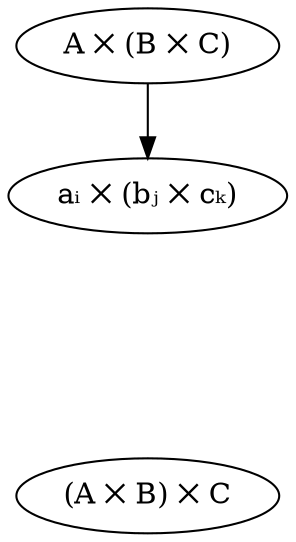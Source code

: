 digraph {
    LeftAssoc[label="A ✕ (B ✕ C)"]
    Aand[label="aᵢ ✕ (bⱼ ✕ cₖ)" class="value"]

    LeftAssoc -> Aand

    RightAssoc[label="(A ✕ B) ✕ C"]
    andC[label="(aᵢ ✕ bⱼ) ✕ cₖ" class="value" style=invis]

    andC -> RightAssoc[dir=back style=invis]

    Aand -> andC[style=invis]
    andC -> Aand[style=invis]
}
